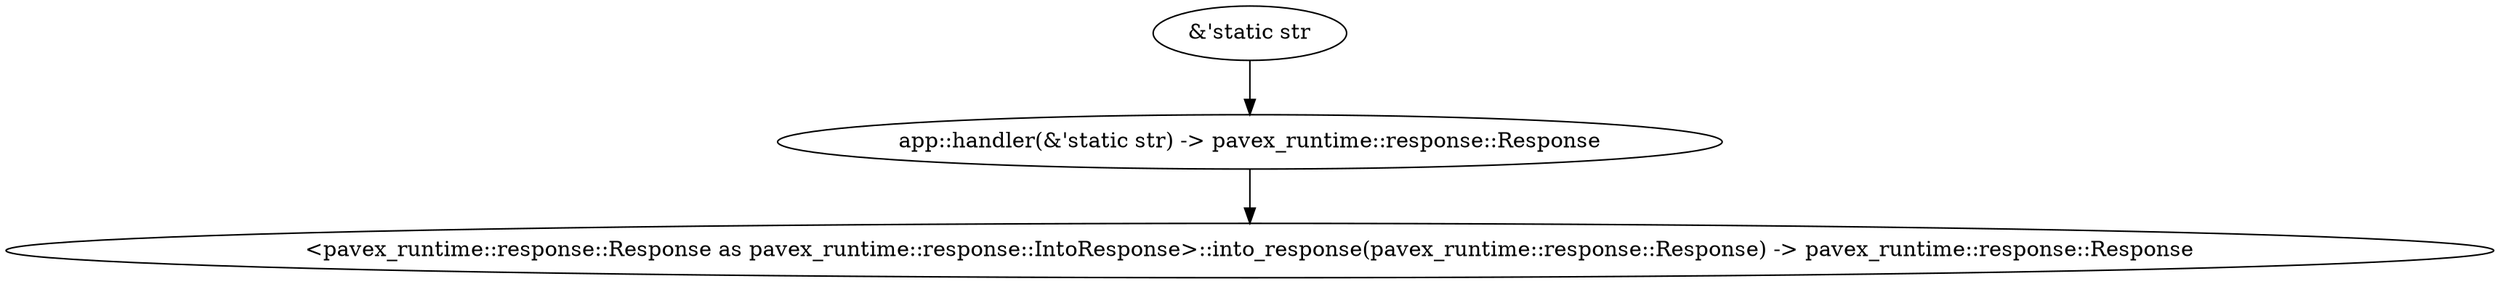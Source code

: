 digraph "GET /handler" {
    0 [ label = "app::handler(&'static str) -> pavex_runtime::response::Response"]
    1 [ label = "&'static str"]
    2 [ label = "<pavex_runtime::response::Response as pavex_runtime::response::IntoResponse>::into_response(pavex_runtime::response::Response) -> pavex_runtime::response::Response"]
    1 -> 0 [ ]
    0 -> 2 [ ]
}
digraph app_state {
    0 [ label = "crate::ApplicationState(&'static str) -> crate::ApplicationState"]
    1 [ label = "app::static_str() -> &'static str"]
    1 -> 0 [ ]
}